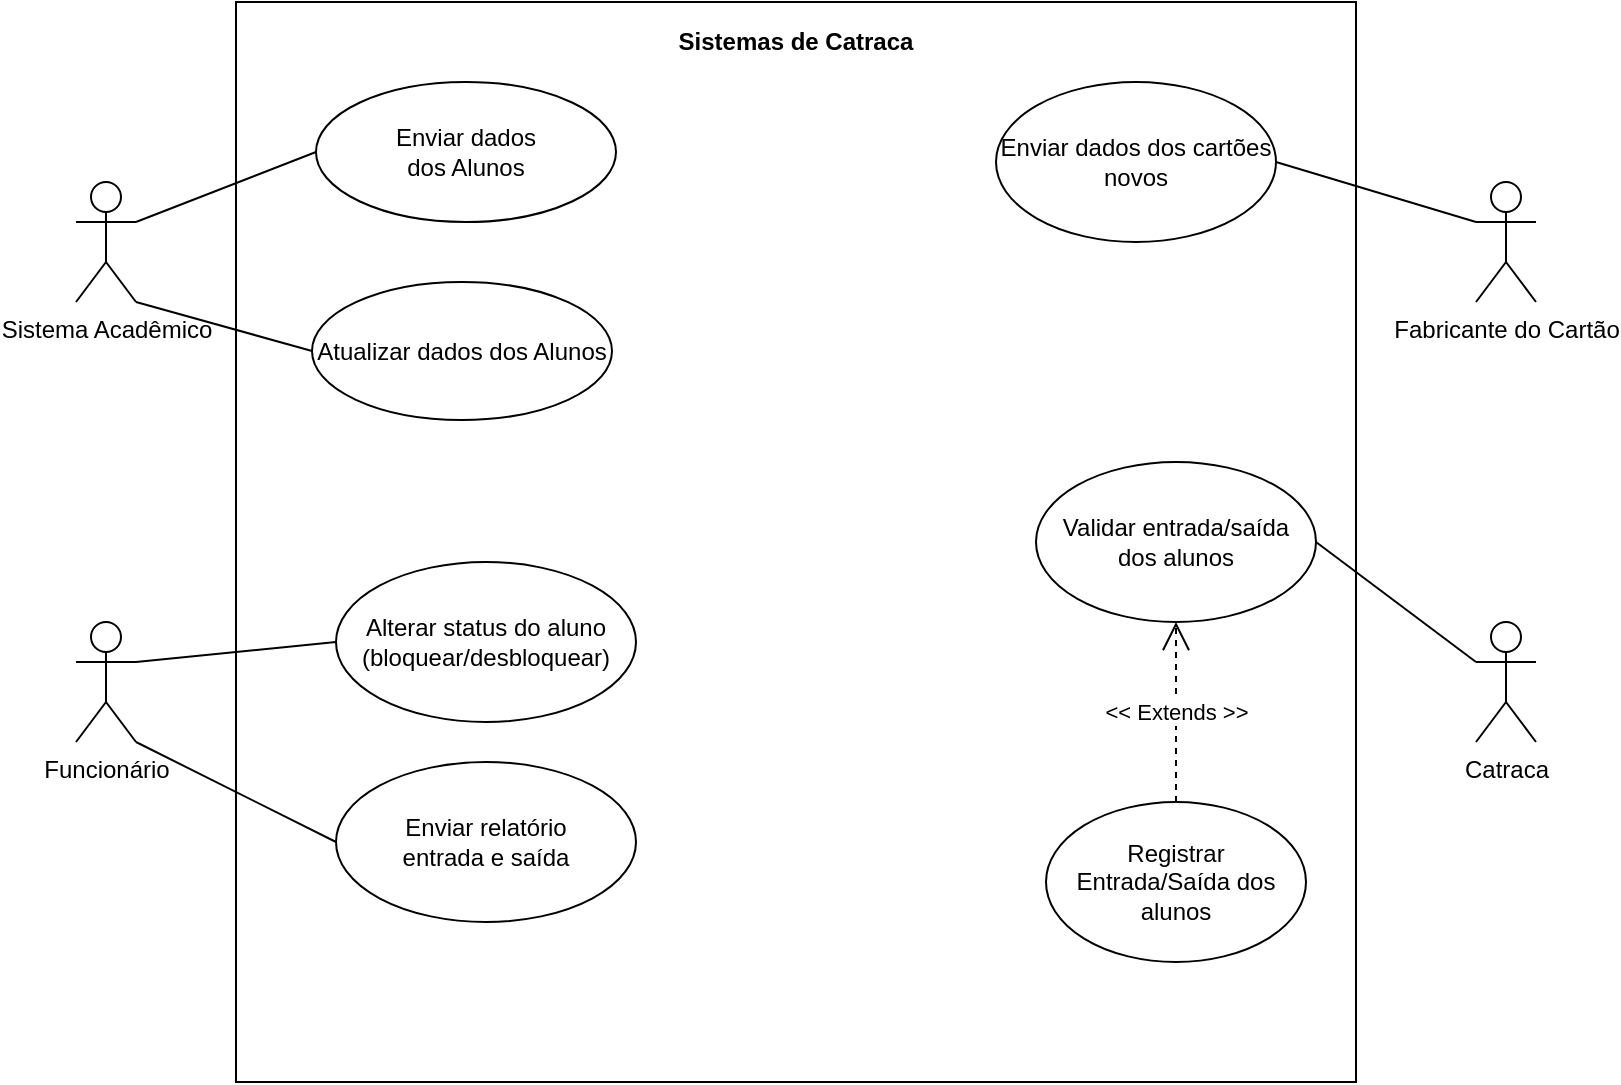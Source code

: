 <mxfile version="13.6.6" type="github">
  <diagram id="vrw9sYubxmDZEDmXsa27" name="Page-1">
    <mxGraphModel dx="962" dy="1712" grid="1" gridSize="10" guides="1" tooltips="1" connect="1" arrows="1" fold="1" page="1" pageScale="1" pageWidth="827" pageHeight="1169" math="0" shadow="0">
      <root>
        <mxCell id="0" />
        <mxCell id="1" parent="0" />
        <mxCell id="VmnwJP8SEG0VSlNGqGaP-20" value="" style="rounded=0;whiteSpace=wrap;html=1;" vertex="1" parent="1">
          <mxGeometry x="120" y="-20" width="560" height="540" as="geometry" />
        </mxCell>
        <mxCell id="VmnwJP8SEG0VSlNGqGaP-1" value="&lt;div&gt;Sistema Acadêmico&lt;/div&gt;" style="shape=umlActor;verticalLabelPosition=bottom;verticalAlign=top;html=1;outlineConnect=0;" vertex="1" parent="1">
          <mxGeometry x="40" y="70" width="30" height="60" as="geometry" />
        </mxCell>
        <mxCell id="VmnwJP8SEG0VSlNGqGaP-2" value="Funcionário" style="shape=umlActor;verticalLabelPosition=bottom;verticalAlign=top;html=1;outlineConnect=0;" vertex="1" parent="1">
          <mxGeometry x="40" y="290" width="30" height="60" as="geometry" />
        </mxCell>
        <mxCell id="VmnwJP8SEG0VSlNGqGaP-3" value="&lt;div&gt;Enviar dados&lt;/div&gt;&lt;div&gt;dos Alunos&lt;/div&gt;" style="ellipse;whiteSpace=wrap;html=1;" vertex="1" parent="1">
          <mxGeometry x="160" y="20" width="150" height="70" as="geometry" />
        </mxCell>
        <mxCell id="VmnwJP8SEG0VSlNGqGaP-4" value="Atualizar dados dos Alunos" style="ellipse;whiteSpace=wrap;html=1;" vertex="1" parent="1">
          <mxGeometry x="158" y="120" width="150" height="69" as="geometry" />
        </mxCell>
        <mxCell id="VmnwJP8SEG0VSlNGqGaP-5" value="&lt;div&gt;Alterar status do aluno&lt;/div&gt;&lt;div&gt;(bloquear/desbloquear)&lt;/div&gt;" style="ellipse;whiteSpace=wrap;html=1;" vertex="1" parent="1">
          <mxGeometry x="170" y="260" width="150" height="80" as="geometry" />
        </mxCell>
        <mxCell id="VmnwJP8SEG0VSlNGqGaP-6" value="&lt;div&gt;Enviar relatório&lt;/div&gt;&lt;div&gt;entrada e saída&lt;br&gt;&lt;/div&gt;" style="ellipse;whiteSpace=wrap;html=1;" vertex="1" parent="1">
          <mxGeometry x="170" y="360" width="150" height="80" as="geometry" />
        </mxCell>
        <mxCell id="VmnwJP8SEG0VSlNGqGaP-7" value="" style="endArrow=none;html=1;exitX=1;exitY=0.333;exitDx=0;exitDy=0;exitPerimeter=0;entryX=0;entryY=0.5;entryDx=0;entryDy=0;" edge="1" parent="1" source="VmnwJP8SEG0VSlNGqGaP-1" target="VmnwJP8SEG0VSlNGqGaP-3">
          <mxGeometry width="50" height="50" relative="1" as="geometry">
            <mxPoint x="120" y="100" as="sourcePoint" />
            <mxPoint x="160" y="50" as="targetPoint" />
          </mxGeometry>
        </mxCell>
        <mxCell id="VmnwJP8SEG0VSlNGqGaP-8" value="" style="endArrow=none;html=1;entryX=0;entryY=0.5;entryDx=0;entryDy=0;exitX=1;exitY=1;exitDx=0;exitDy=0;exitPerimeter=0;" edge="1" parent="1" source="VmnwJP8SEG0VSlNGqGaP-1" target="VmnwJP8SEG0VSlNGqGaP-4">
          <mxGeometry width="50" height="50" relative="1" as="geometry">
            <mxPoint x="170" y="260" as="sourcePoint" />
            <mxPoint x="220" y="210" as="targetPoint" />
          </mxGeometry>
        </mxCell>
        <mxCell id="VmnwJP8SEG0VSlNGqGaP-10" value="" style="endArrow=none;html=1;entryX=0;entryY=0.5;entryDx=0;entryDy=0;exitX=1;exitY=0.333;exitDx=0;exitDy=0;exitPerimeter=0;" edge="1" parent="1" source="VmnwJP8SEG0VSlNGqGaP-2" target="VmnwJP8SEG0VSlNGqGaP-5">
          <mxGeometry width="50" height="50" relative="1" as="geometry">
            <mxPoint x="120" y="345" as="sourcePoint" />
            <mxPoint x="170" y="295" as="targetPoint" />
          </mxGeometry>
        </mxCell>
        <mxCell id="VmnwJP8SEG0VSlNGqGaP-11" value="" style="endArrow=none;html=1;entryX=0;entryY=0.5;entryDx=0;entryDy=0;exitX=1;exitY=1;exitDx=0;exitDy=0;exitPerimeter=0;" edge="1" parent="1" source="VmnwJP8SEG0VSlNGqGaP-2" target="VmnwJP8SEG0VSlNGqGaP-6">
          <mxGeometry width="50" height="50" relative="1" as="geometry">
            <mxPoint x="70" y="350" as="sourcePoint" />
            <mxPoint x="120" y="300" as="targetPoint" />
          </mxGeometry>
        </mxCell>
        <mxCell id="VmnwJP8SEG0VSlNGqGaP-12" value="Fabricante do Cartão" style="shape=umlActor;verticalLabelPosition=bottom;verticalAlign=top;html=1;outlineConnect=0;" vertex="1" parent="1">
          <mxGeometry x="740" y="70" width="30" height="60" as="geometry" />
        </mxCell>
        <mxCell id="VmnwJP8SEG0VSlNGqGaP-13" value="Catraca" style="shape=umlActor;verticalLabelPosition=bottom;verticalAlign=top;html=1;outlineConnect=0;" vertex="1" parent="1">
          <mxGeometry x="740" y="290" width="30" height="60" as="geometry" />
        </mxCell>
        <mxCell id="VmnwJP8SEG0VSlNGqGaP-14" value="&lt;div&gt;Enviar dados dos cartões novos&lt;/div&gt;" style="ellipse;whiteSpace=wrap;html=1;" vertex="1" parent="1">
          <mxGeometry x="500" y="20" width="140" height="80" as="geometry" />
        </mxCell>
        <mxCell id="VmnwJP8SEG0VSlNGqGaP-15" value="&lt;div&gt;Validar entrada/saída&lt;/div&gt;&lt;div&gt;dos alunos&lt;br&gt;&lt;/div&gt;" style="ellipse;whiteSpace=wrap;html=1;" vertex="1" parent="1">
          <mxGeometry x="520" y="210" width="140" height="80" as="geometry" />
        </mxCell>
        <mxCell id="VmnwJP8SEG0VSlNGqGaP-16" value="Registrar Entrada/Saída dos alunos" style="ellipse;whiteSpace=wrap;html=1;" vertex="1" parent="1">
          <mxGeometry x="525" y="380" width="130" height="80" as="geometry" />
        </mxCell>
        <mxCell id="VmnwJP8SEG0VSlNGqGaP-18" value="&amp;lt;&amp;lt; Extends &amp;gt;&amp;gt;" style="endArrow=open;endSize=12;dashed=1;html=1;entryX=0.5;entryY=1;entryDx=0;entryDy=0;exitX=0.5;exitY=0;exitDx=0;exitDy=0;" edge="1" parent="1" source="VmnwJP8SEG0VSlNGqGaP-16" target="VmnwJP8SEG0VSlNGqGaP-15">
          <mxGeometry width="160" relative="1" as="geometry">
            <mxPoint x="560" y="340" as="sourcePoint" />
            <mxPoint x="720" y="340" as="targetPoint" />
          </mxGeometry>
        </mxCell>
        <mxCell id="VmnwJP8SEG0VSlNGqGaP-21" value="" style="endArrow=none;html=1;exitX=1;exitY=0.5;exitDx=0;exitDy=0;entryX=0;entryY=0.333;entryDx=0;entryDy=0;entryPerimeter=0;" edge="1" parent="1" source="VmnwJP8SEG0VSlNGqGaP-14" target="VmnwJP8SEG0VSlNGqGaP-12">
          <mxGeometry width="50" height="50" relative="1" as="geometry">
            <mxPoint x="650" y="100" as="sourcePoint" />
            <mxPoint x="700" y="50" as="targetPoint" />
          </mxGeometry>
        </mxCell>
        <mxCell id="VmnwJP8SEG0VSlNGqGaP-23" value="" style="endArrow=none;html=1;entryX=0;entryY=0.333;entryDx=0;entryDy=0;entryPerimeter=0;exitX=1;exitY=0.5;exitDx=0;exitDy=0;" edge="1" parent="1" source="VmnwJP8SEG0VSlNGqGaP-15" target="VmnwJP8SEG0VSlNGqGaP-13">
          <mxGeometry width="50" height="50" relative="1" as="geometry">
            <mxPoint x="680" y="360" as="sourcePoint" />
            <mxPoint x="730" y="310" as="targetPoint" />
          </mxGeometry>
        </mxCell>
        <mxCell id="VmnwJP8SEG0VSlNGqGaP-24" value="&lt;div align=&quot;center&quot;&gt;&lt;b&gt;Sistemas de Catraca&lt;br&gt;&lt;/b&gt;&lt;/div&gt;" style="text;html=1;strokeColor=none;fillColor=none;align=center;verticalAlign=middle;whiteSpace=wrap;rounded=0;" vertex="1" parent="1">
          <mxGeometry x="340" y="-10" width="120" height="20" as="geometry" />
        </mxCell>
      </root>
    </mxGraphModel>
  </diagram>
</mxfile>
